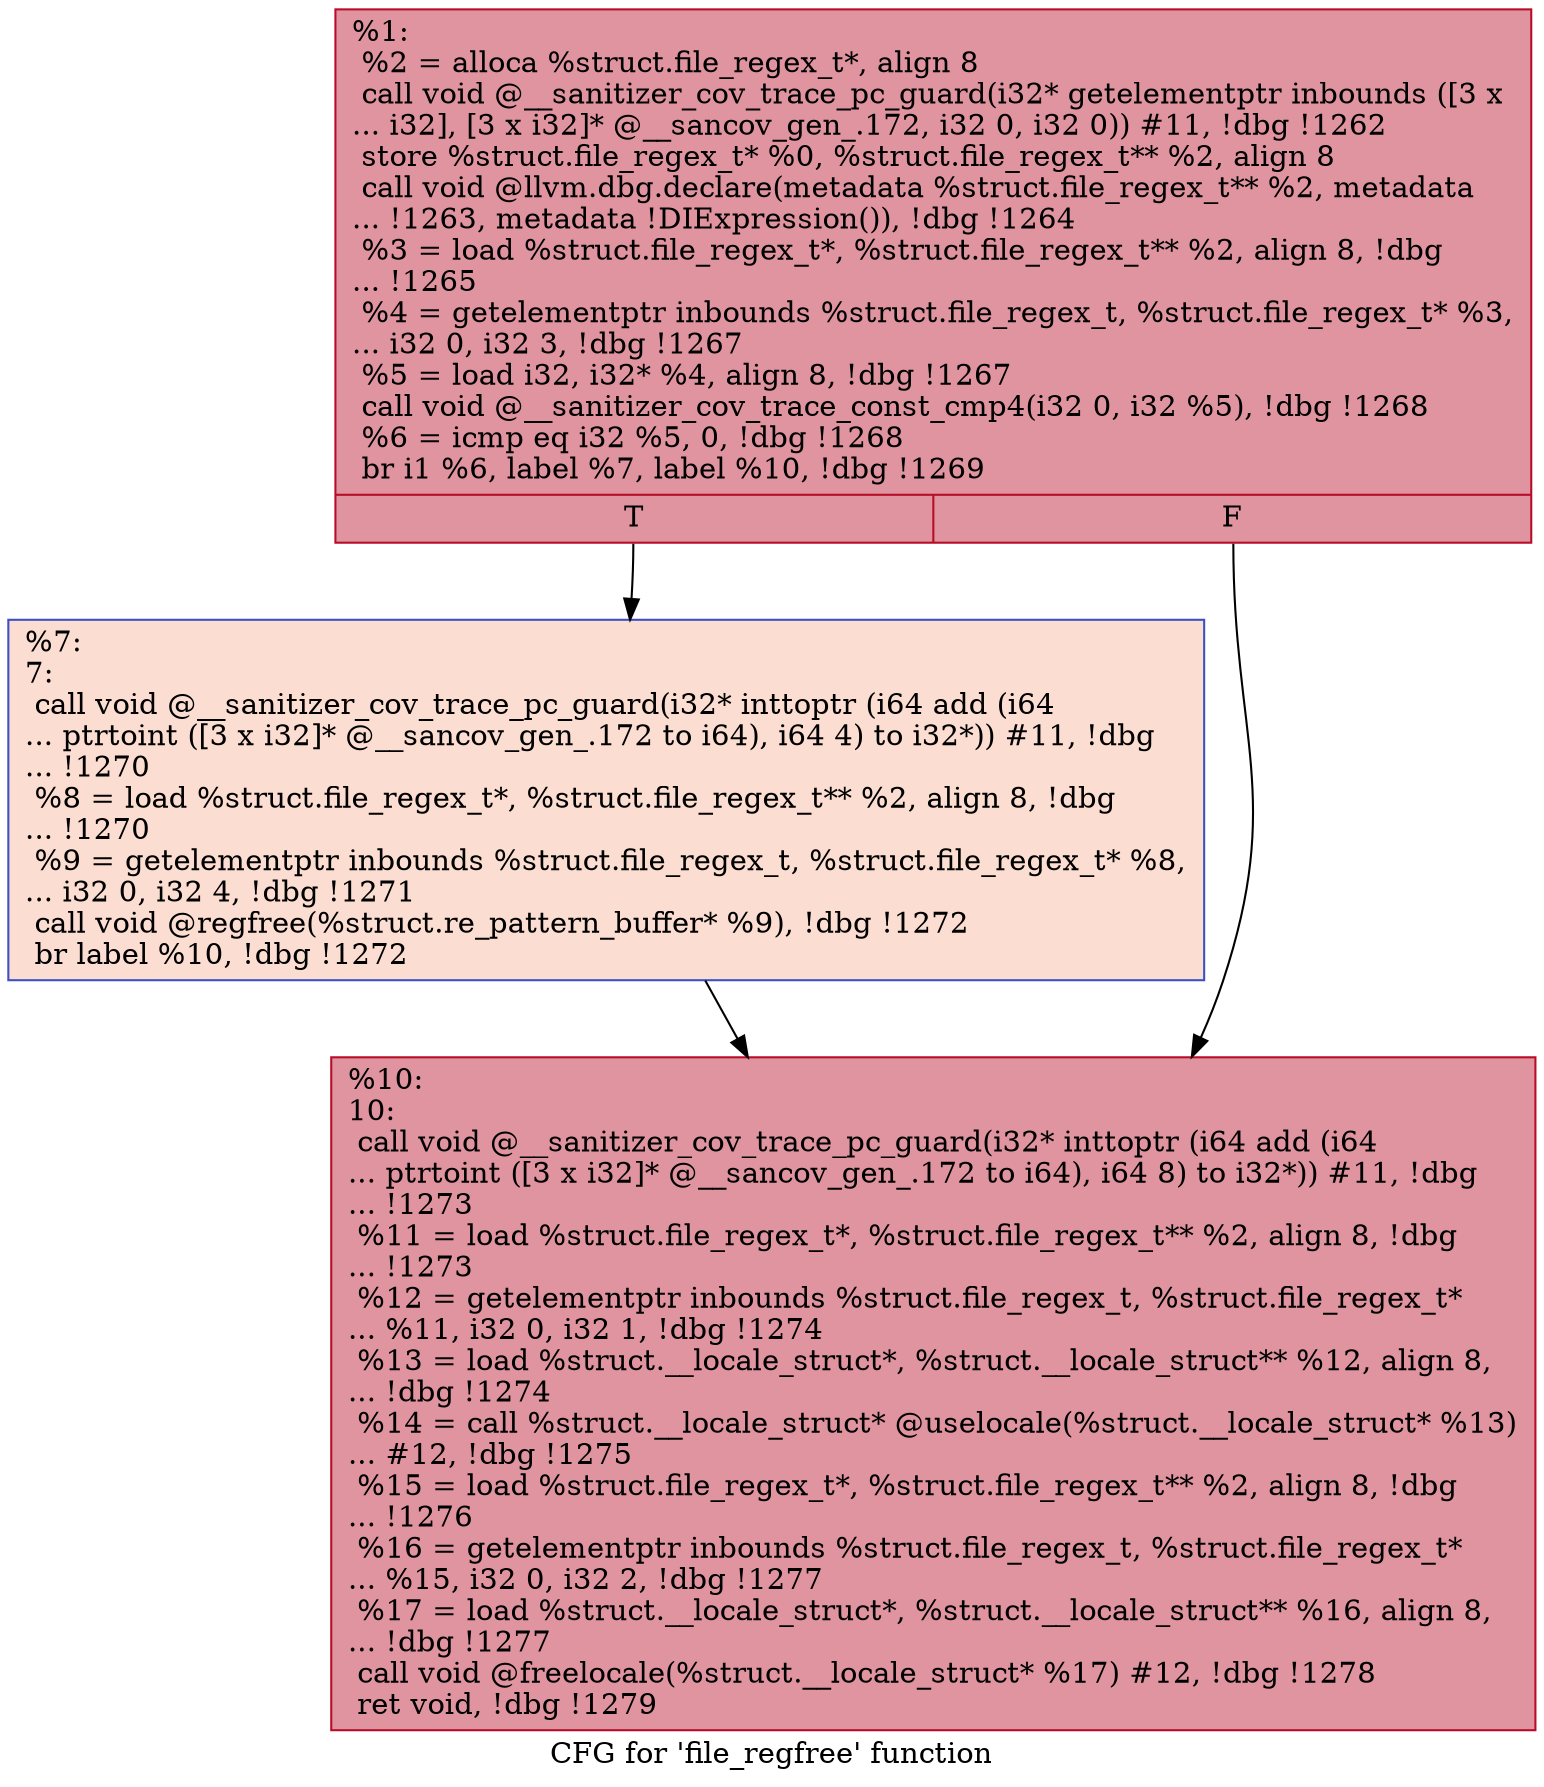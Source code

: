 digraph "CFG for 'file_regfree' function" {
	label="CFG for 'file_regfree' function";

	Node0x555555b4d940 [shape=record,color="#b70d28ff", style=filled, fillcolor="#b70d2870",label="{%1:\l  %2 = alloca %struct.file_regex_t*, align 8\l  call void @__sanitizer_cov_trace_pc_guard(i32* getelementptr inbounds ([3 x\l... i32], [3 x i32]* @__sancov_gen_.172, i32 0, i32 0)) #11, !dbg !1262\l  store %struct.file_regex_t* %0, %struct.file_regex_t** %2, align 8\l  call void @llvm.dbg.declare(metadata %struct.file_regex_t** %2, metadata\l... !1263, metadata !DIExpression()), !dbg !1264\l  %3 = load %struct.file_regex_t*, %struct.file_regex_t** %2, align 8, !dbg\l... !1265\l  %4 = getelementptr inbounds %struct.file_regex_t, %struct.file_regex_t* %3,\l... i32 0, i32 3, !dbg !1267\l  %5 = load i32, i32* %4, align 8, !dbg !1267\l  call void @__sanitizer_cov_trace_const_cmp4(i32 0, i32 %5), !dbg !1268\l  %6 = icmp eq i32 %5, 0, !dbg !1268\l  br i1 %6, label %7, label %10, !dbg !1269\l|{<s0>T|<s1>F}}"];
	Node0x555555b4d940:s0 -> Node0x555555b4d990;
	Node0x555555b4d940:s1 -> Node0x555555b4d9e0;
	Node0x555555b4d990 [shape=record,color="#3d50c3ff", style=filled, fillcolor="#f7b39670",label="{%7:\l7:                                                \l  call void @__sanitizer_cov_trace_pc_guard(i32* inttoptr (i64 add (i64\l... ptrtoint ([3 x i32]* @__sancov_gen_.172 to i64), i64 4) to i32*)) #11, !dbg\l... !1270\l  %8 = load %struct.file_regex_t*, %struct.file_regex_t** %2, align 8, !dbg\l... !1270\l  %9 = getelementptr inbounds %struct.file_regex_t, %struct.file_regex_t* %8,\l... i32 0, i32 4, !dbg !1271\l  call void @regfree(%struct.re_pattern_buffer* %9), !dbg !1272\l  br label %10, !dbg !1272\l}"];
	Node0x555555b4d990 -> Node0x555555b4d9e0;
	Node0x555555b4d9e0 [shape=record,color="#b70d28ff", style=filled, fillcolor="#b70d2870",label="{%10:\l10:                                               \l  call void @__sanitizer_cov_trace_pc_guard(i32* inttoptr (i64 add (i64\l... ptrtoint ([3 x i32]* @__sancov_gen_.172 to i64), i64 8) to i32*)) #11, !dbg\l... !1273\l  %11 = load %struct.file_regex_t*, %struct.file_regex_t** %2, align 8, !dbg\l... !1273\l  %12 = getelementptr inbounds %struct.file_regex_t, %struct.file_regex_t*\l... %11, i32 0, i32 1, !dbg !1274\l  %13 = load %struct.__locale_struct*, %struct.__locale_struct** %12, align 8,\l... !dbg !1274\l  %14 = call %struct.__locale_struct* @uselocale(%struct.__locale_struct* %13)\l... #12, !dbg !1275\l  %15 = load %struct.file_regex_t*, %struct.file_regex_t** %2, align 8, !dbg\l... !1276\l  %16 = getelementptr inbounds %struct.file_regex_t, %struct.file_regex_t*\l... %15, i32 0, i32 2, !dbg !1277\l  %17 = load %struct.__locale_struct*, %struct.__locale_struct** %16, align 8,\l... !dbg !1277\l  call void @freelocale(%struct.__locale_struct* %17) #12, !dbg !1278\l  ret void, !dbg !1279\l}"];
}
